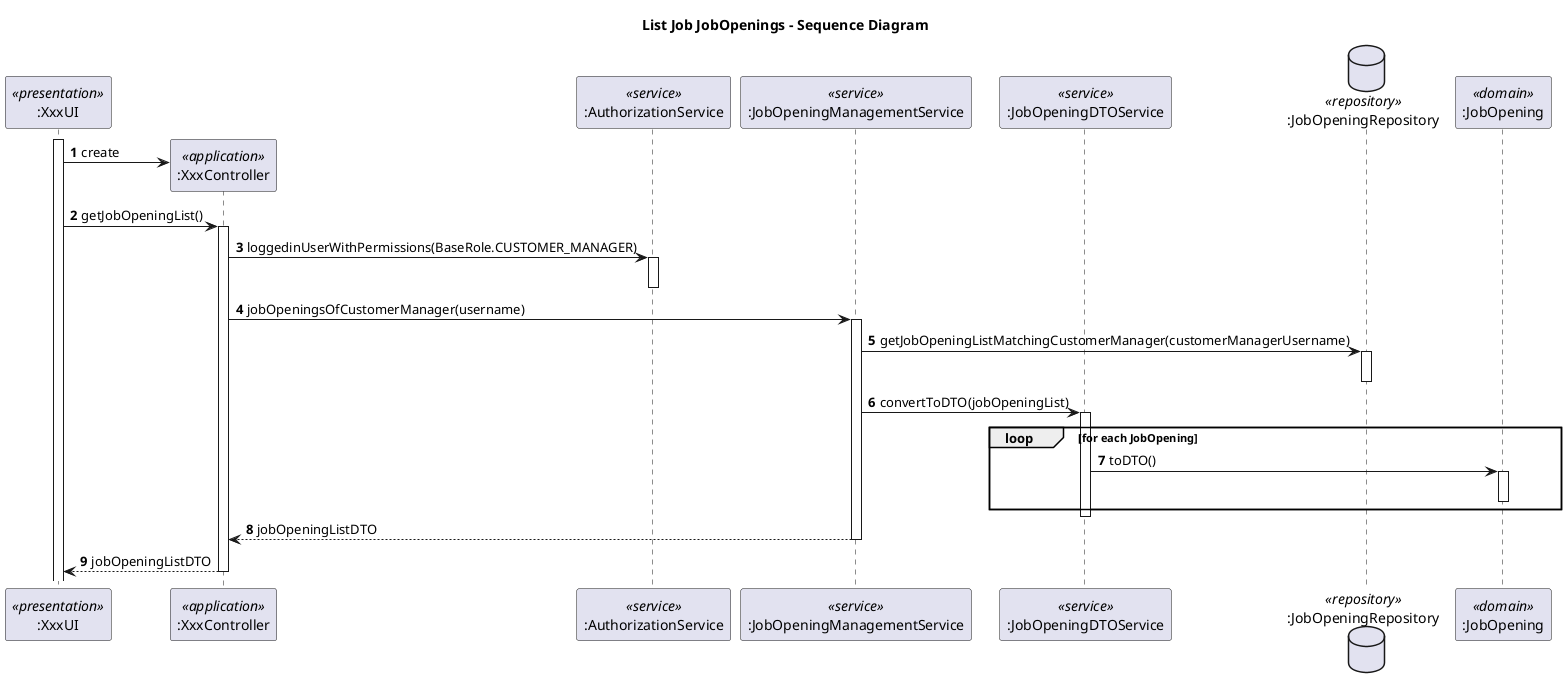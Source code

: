 @startuml
'https://plantuml.com/sequence-diagram

title List Job JobOpenings - Sequence Diagram

autonumber

participant ":XxxUI" as UI <<presentation>>
participant ":XxxController" as CTRL <<application>>
participant ":AuthorizationService" as AUTHZ <<service>>
participant ":JobOpeningManagementService" as JOMS <<service>>
participant ":JobOpeningDTOService" as JOS_DTO <<service>>
database ":JobOpeningRepository" as JO_REPO <<repository>>
participant ":JobOpening" as JO <<domain>>


activate UI

UI -> CTRL**: create

UI -> CTRL : getJobOpeningList()
activate CTRL

    CTRL -> AUTHZ : loggedinUserWithPermissions(BaseRole.CUSTOMER_MANAGER)
    activate AUTHZ
    deactivate AUTHZ

    CTRL -> JOMS: jobOpeningsOfCustomerManager(username)
    activate JOMS

    JOMS -> JO_REPO : getJobOpeningListMatchingCustomerManager(customerManagerUsername)
    activate JO_REPO
    deactivate JO_REPO

JOMS -> JOS_DTO : convertToDTO(jobOpeningList)
activate JOS_DTO

    loop for each JobOpening
        JOS_DTO -> JO : toDTO()
        activate JO
        deactivate JO
    end loop
deactivate JOS_DTO

JOMS --> CTRL : jobOpeningListDTO
deactivate JOMS

CTRL --> UI: jobOpeningListDTO
deactivate CTRL

@enduml